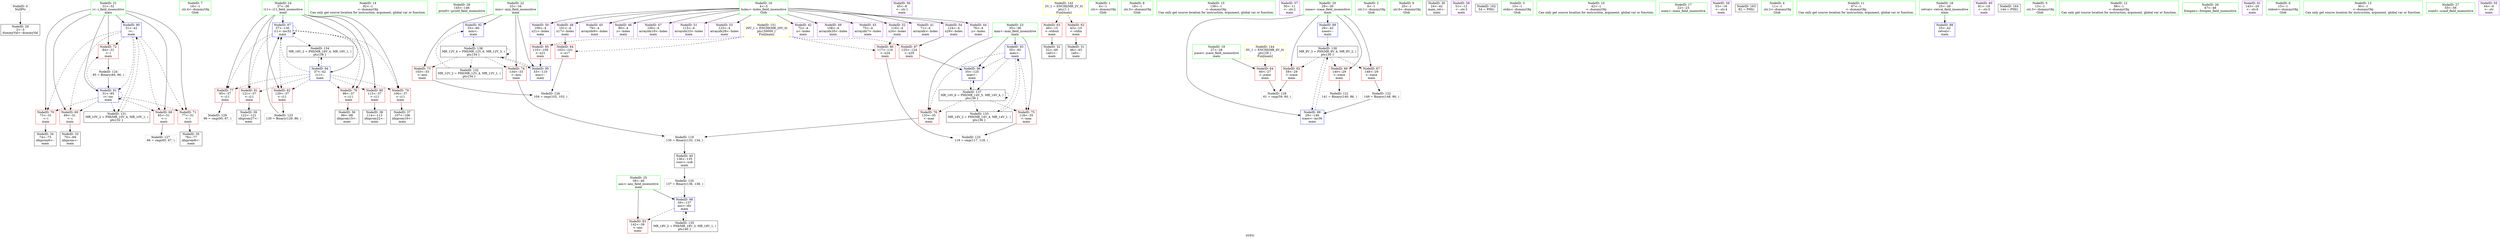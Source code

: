 digraph "SVFG" {
	label="SVFG";

	Node0x562742157fd0 [shape=record,color=grey,label="{NodeID: 0\nNullPtr}"];
	Node0x562742157fd0 -> Node0x56274216dcd0[style=solid];
	Node0x562742171eb0 [shape=record,color=blue,label="{NodeID: 90\n31\<--42\ni\<--\nmain\n}"];
	Node0x562742171eb0 -> Node0x562742170cd0[style=dashed];
	Node0x562742171eb0 -> Node0x562742170da0[style=dashed];
	Node0x562742171eb0 -> Node0x562742170e70[style=dashed];
	Node0x562742171eb0 -> Node0x562742170f40[style=dashed];
	Node0x562742171eb0 -> Node0x562742171010[style=dashed];
	Node0x562742171eb0 -> Node0x562742171f80[style=dashed];
	Node0x562742171eb0 -> Node0x5627421798c0[style=dashed];
	Node0x562742156f20 [shape=record,color=green,label="{NodeID: 7\n16\<--1\n.str.4\<--dummyObj\nGlob }"];
	Node0x56274216ed40 [shape=record,color=blue,label="{NodeID: 97\n37\<--130\ni11\<--inc32\nmain\n}"];
	Node0x56274216ed40 -> Node0x562742171420[style=dashed];
	Node0x56274216ed40 -> Node0x5627421714f0[style=dashed];
	Node0x56274216ed40 -> Node0x5627421715c0[style=dashed];
	Node0x56274216ed40 -> Node0x562742171690[style=dashed];
	Node0x56274216ed40 -> Node0x562742171760[style=dashed];
	Node0x56274216ed40 -> Node0x562742171830[style=dashed];
	Node0x56274216ed40 -> Node0x56274216ed40[style=dashed];
	Node0x56274216ed40 -> Node0x56274217a7c0[style=dashed];
	Node0x5627421584d0 [shape=record,color=green,label="{NodeID: 14\n92\<--1\n\<--dummyObj\nCan only get source location for instruction, argument, global var or function.}"];
	Node0x56274216d620 [shape=record,color=green,label="{NodeID: 21\n31\<--32\ni\<--i_field_insensitive\nmain\n}"];
	Node0x56274216d620 -> Node0x562742170cd0[style=solid];
	Node0x56274216d620 -> Node0x562742170da0[style=solid];
	Node0x56274216d620 -> Node0x562742170e70[style=solid];
	Node0x56274216d620 -> Node0x562742170f40[style=solid];
	Node0x56274216d620 -> Node0x562742171010[style=solid];
	Node0x56274216d620 -> Node0x562742171eb0[style=solid];
	Node0x56274216d620 -> Node0x562742171f80[style=solid];
	Node0x56274216dbd0 [shape=record,color=green,label="{NodeID: 28\n145\<--146\nprintf\<--printf_field_insensitive\n}"];
	Node0x56274216e1e0 [shape=record,color=black,label="{NodeID: 35\n78\<--77\nidxprom8\<--\nmain\n}"];
	Node0x56274216f610 [shape=record,color=grey,label="{NodeID: 125\n119 = cmp(117, 118, )\n}"];
	Node0x56274216e790 [shape=record,color=purple,label="{NodeID: 42\n72\<--4\nx\<--holes\nmain\n}"];
	Node0x562742179dc0 [shape=record,color=black,label="{NodeID: 132\nMR_12V_2 = PHI(MR_12V_4, MR_12V_1, )\npts\{34 \}\n}"];
	Node0x562742179dc0 -> Node0x562742172050[style=dashed];
	Node0x56274216fd60 [shape=record,color=purple,label="{NodeID: 49\n108\<--4\narrayidx20\<--holes\nmain\n}"];
	Node0x562742170310 [shape=record,color=purple,label="{NodeID: 56\n45\<--8\n\<--.str.1\nmain\n}"];
	Node0x5627421708c0 [shape=record,color=red,label="{NodeID: 63\n49\<--15\n\<--stdout\nmain\n}"];
	Node0x5627421708c0 -> Node0x56274216df70[style=solid];
	Node0x562742170e70 [shape=record,color=red,label="{NodeID: 70\n73\<--31\n\<--i\nmain\n}"];
	Node0x562742170e70 -> Node0x56274216e110[style=solid];
	Node0x562742171420 [shape=record,color=red,label="{NodeID: 77\n95\<--37\n\<--i11\nmain\n}"];
	Node0x562742171420 -> Node0x5627421754f0[style=solid];
	Node0x5627421719d0 [shape=record,color=red,label="{NodeID: 84\n102\<--101\n\<--x17\nmain\n}"];
	Node0x5627421719d0 -> Node0x56274216f790[style=solid];
	Node0x5627421572b0 [shape=record,color=green,label="{NodeID: 1\n6\<--1\n.str\<--dummyObj\nGlob }"];
	Node0x562742171f80 [shape=record,color=blue,label="{NodeID: 91\n31\<--85\ni\<--inc\nmain\n}"];
	Node0x562742171f80 -> Node0x562742170cd0[style=dashed];
	Node0x562742171f80 -> Node0x562742170da0[style=dashed];
	Node0x562742171f80 -> Node0x562742170e70[style=dashed];
	Node0x562742171f80 -> Node0x562742170f40[style=dashed];
	Node0x562742171f80 -> Node0x562742171010[style=dashed];
	Node0x562742171f80 -> Node0x562742171f80[style=dashed];
	Node0x562742171f80 -> Node0x5627421798c0[style=dashed];
	Node0x562742158170 [shape=record,color=green,label="{NodeID: 8\n18\<--1\n.str.5\<--dummyObj\nGlob }"];
	Node0x56274216ee10 [shape=record,color=blue,label="{NodeID: 98\n39\<--137\nans\<--div\nmain\n}"];
	Node0x56274216ee10 -> Node0x562742171900[style=dashed];
	Node0x56274216ee10 -> Node0x56274217acc0[style=dashed];
	Node0x5627421573a0 [shape=record,color=green,label="{NodeID: 15\n138\<--1\n\<--dummyObj\nCan only get source location for instruction, argument, global var or function.}"];
	Node0x56274216d6f0 [shape=record,color=green,label="{NodeID: 22\n33\<--34\nmin\<--min_field_insensitive\nmain\n}"];
	Node0x56274216d6f0 -> Node0x5627421710e0[style=solid];
	Node0x56274216d6f0 -> Node0x5627421711b0[style=solid];
	Node0x56274216d6f0 -> Node0x562742172050[style=solid];
	Node0x56274216d6f0 -> Node0x5627421722c0[style=solid];
	Node0x56274216dcd0 [shape=record,color=black,label="{NodeID: 29\n2\<--3\ndummyVal\<--dummyVal\n}"];
	Node0x562742173da0 [shape=record,color=grey,label="{NodeID: 119\n135 = Binary(133, 134, )\n}"];
	Node0x562742173da0 -> Node0x56274216e5f0[style=solid];
	Node0x56274216e2b0 [shape=record,color=black,label="{NodeID: 36\n99\<--98\nidxprom15\<--\nmain\n}"];
	Node0x56274216f790 [shape=record,color=grey,label="{NodeID: 126\n104 = cmp(102, 103, )\n}"];
	Node0x56274216e860 [shape=record,color=purple,label="{NodeID: 43\n75\<--4\narrayidx7\<--holes\nmain\n}"];
	Node0x56274217a2c0 [shape=record,color=black,label="{NodeID: 133\nMR_14V_2 = PHI(MR_14V_4, MR_14V_1, )\npts\{36 \}\n}"];
	Node0x56274217a2c0 -> Node0x562742172120[style=dashed];
	Node0x56274216fe30 [shape=record,color=purple,label="{NodeID: 50\n109\<--4\nx21\<--holes\nmain\n}"];
	Node0x56274216fe30 -> Node0x562742171aa0[style=solid];
	Node0x5627421703e0 [shape=record,color=purple,label="{NodeID: 57\n50\<--11\n\<--.str.2\nmain\n}"];
	Node0x562742170990 [shape=record,color=red,label="{NodeID: 64\n60\<--27\n\<--jcase\nmain\n}"];
	Node0x562742170990 -> Node0x56274216fa90[style=solid];
	Node0x562742170f40 [shape=record,color=red,label="{NodeID: 71\n77\<--31\n\<--i\nmain\n}"];
	Node0x562742170f40 -> Node0x56274216e1e0[style=solid];
	Node0x5627421714f0 [shape=record,color=red,label="{NodeID: 78\n98\<--37\n\<--i11\nmain\n}"];
	Node0x5627421714f0 -> Node0x56274216e2b0[style=solid];
	Node0x562742171aa0 [shape=record,color=red,label="{NodeID: 85\n110\<--109\n\<--x21\nmain\n}"];
	Node0x562742171aa0 -> Node0x5627421722c0[style=solid];
	Node0x5627421570d0 [shape=record,color=green,label="{NodeID: 2\n8\<--1\n.str.1\<--dummyObj\nGlob }"];
	Node0x562742172050 [shape=record,color=blue,label="{NodeID: 92\n33\<--90\nmin\<--\nmain\n}"];
	Node0x562742172050 -> Node0x56274217bbc0[style=dashed];
	Node0x562742158200 [shape=record,color=green,label="{NodeID: 9\n20\<--1\n.str.6\<--dummyObj\nGlob }"];
	Node0x56274216eee0 [shape=record,color=blue,label="{NodeID: 99\n29\<--149\nicase\<--inc36\nmain\n}"];
	Node0x56274216eee0 -> Node0x5627421793c0[style=dashed];
	Node0x5627421574a0 [shape=record,color=green,label="{NodeID: 16\n4\<--5\nholes\<--holes_field_insensitive\nGlob }"];
	Node0x5627421574a0 -> Node0x56274216e6c0[style=solid];
	Node0x5627421574a0 -> Node0x56274216e790[style=solid];
	Node0x5627421574a0 -> Node0x56274216e860[style=solid];
	Node0x5627421574a0 -> Node0x56274216e930[style=solid];
	Node0x5627421574a0 -> Node0x56274216ea00[style=solid];
	Node0x5627421574a0 -> Node0x56274216ead0[style=solid];
	Node0x5627421574a0 -> Node0x56274216eba0[style=solid];
	Node0x5627421574a0 -> Node0x56274216fc90[style=solid];
	Node0x5627421574a0 -> Node0x56274216fd60[style=solid];
	Node0x5627421574a0 -> Node0x56274216fe30[style=solid];
	Node0x5627421574a0 -> Node0x56274216ff00[style=solid];
	Node0x5627421574a0 -> Node0x56274216ffd0[style=solid];
	Node0x5627421574a0 -> Node0x5627421700a0[style=solid];
	Node0x5627421574a0 -> Node0x562742170170[style=solid];
	Node0x56274216d7c0 [shape=record,color=green,label="{NodeID: 23\n35\<--36\nmax\<--max_field_insensitive\nmain\n}"];
	Node0x56274216d7c0 -> Node0x562742171280[style=solid];
	Node0x56274216d7c0 -> Node0x562742171350[style=solid];
	Node0x56274216d7c0 -> Node0x562742172120[style=solid];
	Node0x56274216d7c0 -> Node0x56274216ec70[style=solid];
	Node0x56274216ddd0 [shape=record,color=black,label="{NodeID: 30\n24\<--42\nmain_ret\<--\nmain\n}"];
	Node0x562742173f20 [shape=record,color=grey,label="{NodeID: 120\n137 = Binary(136, 138, )\n}"];
	Node0x562742173f20 -> Node0x56274216ee10[style=solid];
	Node0x56274216e380 [shape=record,color=black,label="{NodeID: 37\n107\<--106\nidxprom19\<--\nmain\n}"];
	Node0x56274216f910 [shape=record,color=grey,label="{NodeID: 127\n66 = cmp(65, 67, )\n}"];
	Node0x56274216e930 [shape=record,color=purple,label="{NodeID: 44\n76\<--4\ny\<--holes\nmain\n}"];
	Node0x56274217a7c0 [shape=record,color=black,label="{NodeID: 134\nMR_16V_2 = PHI(MR_16V_4, MR_16V_1, )\npts\{38 \}\n}"];
	Node0x56274217a7c0 -> Node0x5627421721f0[style=dashed];
	Node0x56274216ff00 [shape=record,color=purple,label="{NodeID: 51\n115\<--4\narrayidx23\<--holes\nmain\n}"];
	Node0x5627421704b0 [shape=record,color=purple,label="{NodeID: 58\n51\<--13\n\<--.str.3\nmain\n}"];
	Node0x562742170a60 [shape=record,color=red,label="{NodeID: 65\n59\<--29\n\<--icase\nmain\n}"];
	Node0x562742170a60 -> Node0x56274216fa90[style=solid];
	Node0x562742171010 [shape=record,color=red,label="{NodeID: 72\n84\<--31\n\<--i\nmain\n}"];
	Node0x562742171010 -> Node0x56274216f490[style=solid];
	Node0x562742184bd0 [shape=record,color=black,label="{NodeID: 162\n54 = PHI()\n}"];
	Node0x5627421715c0 [shape=record,color=red,label="{NodeID: 79\n106\<--37\n\<--i11\nmain\n}"];
	Node0x5627421715c0 -> Node0x56274216e380[style=solid];
	Node0x562742171b70 [shape=record,color=red,label="{NodeID: 86\n117\<--116\n\<--x24\nmain\n}"];
	Node0x562742171b70 -> Node0x56274216f610[style=solid];
	Node0x562742156d40 [shape=record,color=green,label="{NodeID: 3\n10\<--1\nstdin\<--dummyObj\nGlob }"];
	Node0x562742172120 [shape=record,color=blue,label="{NodeID: 93\n35\<--92\nmax\<--\nmain\n}"];
	Node0x562742172120 -> Node0x562742171280[style=dashed];
	Node0x562742172120 -> Node0x562742171350[style=dashed];
	Node0x562742172120 -> Node0x56274216ec70[style=dashed];
	Node0x562742172120 -> Node0x56274217a2c0[style=dashed];
	Node0x562742172120 -> Node0x56274217b6c0[style=dashed];
	Node0x562742158300 [shape=record,color=green,label="{NodeID: 10\n42\<--1\n\<--dummyObj\nCan only get source location for instruction, argument, global var or function.}"];
	Node0x5627421575a0 [shape=record,color=green,label="{NodeID: 17\n22\<--23\nmain\<--main_field_insensitive\n}"];
	Node0x56274216d890 [shape=record,color=green,label="{NodeID: 24\n37\<--38\ni11\<--i11_field_insensitive\nmain\n}"];
	Node0x56274216d890 -> Node0x562742171420[style=solid];
	Node0x56274216d890 -> Node0x5627421714f0[style=solid];
	Node0x56274216d890 -> Node0x5627421715c0[style=solid];
	Node0x56274216d890 -> Node0x562742171690[style=solid];
	Node0x56274216d890 -> Node0x562742171760[style=solid];
	Node0x56274216d890 -> Node0x562742171830[style=solid];
	Node0x56274216d890 -> Node0x5627421721f0[style=solid];
	Node0x56274216d890 -> Node0x56274216ed40[style=solid];
	Node0x56274216dea0 [shape=record,color=black,label="{NodeID: 31\n46\<--43\ncall\<--\nmain\n}"];
	Node0x5627421740a0 [shape=record,color=grey,label="{NodeID: 121\n141 = Binary(140, 86, )\n}"];
	Node0x56274216e450 [shape=record,color=black,label="{NodeID: 38\n114\<--113\nidxprom22\<--\nmain\n}"];
	Node0x56274216fa90 [shape=record,color=grey,label="{NodeID: 128\n61 = cmp(59, 60, )\n}"];
	Node0x56274216ea00 [shape=record,color=purple,label="{NodeID: 45\n79\<--4\narrayidx9\<--holes\nmain\n}"];
	Node0x56274217acc0 [shape=record,color=black,label="{NodeID: 135\nMR_18V_2 = PHI(MR_18V_3, MR_18V_1, )\npts\{40 \}\n}"];
	Node0x56274217acc0 -> Node0x56274216ee10[style=dashed];
	Node0x56274216ffd0 [shape=record,color=purple,label="{NodeID: 52\n116\<--4\nx24\<--holes\nmain\n}"];
	Node0x56274216ffd0 -> Node0x562742171b70[style=solid];
	Node0x56274217cfc0 [shape=record,color=yellow,style=double,label="{NodeID: 142\n2V_1 = ENCHI(MR_2V_0)\npts\{1 \}\nFun[main]}"];
	Node0x56274217cfc0 -> Node0x5627421707f0[style=dashed];
	Node0x56274217cfc0 -> Node0x5627421708c0[style=dashed];
	Node0x562742170580 [shape=record,color=purple,label="{NodeID: 59\n53\<--16\n\<--.str.4\nmain\n}"];
	Node0x562742170b30 [shape=record,color=red,label="{NodeID: 66\n140\<--29\n\<--icase\nmain\n}"];
	Node0x562742170b30 -> Node0x5627421740a0[style=solid];
	Node0x5627421710e0 [shape=record,color=red,label="{NodeID: 73\n103\<--33\n\<--min\nmain\n}"];
	Node0x5627421710e0 -> Node0x56274216f790[style=solid];
	Node0x562742184cd0 [shape=record,color=black,label="{NodeID: 163\n82 = PHI()\n}"];
	Node0x562742171690 [shape=record,color=red,label="{NodeID: 80\n113\<--37\n\<--i11\nmain\n}"];
	Node0x562742171690 -> Node0x56274216e450[style=solid];
	Node0x562742171c40 [shape=record,color=red,label="{NodeID: 87\n125\<--124\n\<--x29\nmain\n}"];
	Node0x562742171c40 -> Node0x56274216ec70[style=solid];
	Node0x56274216c740 [shape=record,color=green,label="{NodeID: 4\n11\<--1\n.str.2\<--dummyObj\nGlob }"];
	Node0x5627421721f0 [shape=record,color=blue,label="{NodeID: 94\n37\<--42\ni11\<--\nmain\n}"];
	Node0x5627421721f0 -> Node0x562742171420[style=dashed];
	Node0x5627421721f0 -> Node0x5627421714f0[style=dashed];
	Node0x5627421721f0 -> Node0x5627421715c0[style=dashed];
	Node0x5627421721f0 -> Node0x562742171690[style=dashed];
	Node0x5627421721f0 -> Node0x562742171760[style=dashed];
	Node0x5627421721f0 -> Node0x562742171830[style=dashed];
	Node0x5627421721f0 -> Node0x56274216ed40[style=dashed];
	Node0x5627421721f0 -> Node0x56274217a7c0[style=dashed];
	Node0x56274216ca80 [shape=record,color=green,label="{NodeID: 11\n67\<--1\n\<--dummyObj\nCan only get source location for instruction, argument, global var or function.}"];
	Node0x56274216d470 [shape=record,color=green,label="{NodeID: 18\n25\<--26\nretval\<--retval_field_insensitive\nmain\n}"];
	Node0x56274216d470 -> Node0x562742171d10[style=solid];
	Node0x56274216d960 [shape=record,color=green,label="{NodeID: 25\n39\<--40\nans\<--ans_field_insensitive\nmain\n}"];
	Node0x56274216d960 -> Node0x562742171900[style=solid];
	Node0x56274216d960 -> Node0x56274216ee10[style=solid];
	Node0x56274216df70 [shape=record,color=black,label="{NodeID: 32\n52\<--49\ncall1\<--\nmain\n}"];
	Node0x562742174220 [shape=record,color=grey,label="{NodeID: 122\n149 = Binary(148, 86, )\n}"];
	Node0x562742174220 -> Node0x56274216eee0[style=solid];
	Node0x56274216e520 [shape=record,color=black,label="{NodeID: 39\n122\<--121\nidxprom27\<--\nmain\n}"];
	Node0x5627421754f0 [shape=record,color=grey,label="{NodeID: 129\n96 = cmp(95, 67, )\n}"];
	Node0x56274216ead0 [shape=record,color=purple,label="{NodeID: 46\n80\<--4\nz\<--holes\nmain\n}"];
	Node0x5627421700a0 [shape=record,color=purple,label="{NodeID: 53\n123\<--4\narrayidx28\<--holes\nmain\n}"];
	Node0x562742170650 [shape=record,color=purple,label="{NodeID: 60\n81\<--18\n\<--.str.5\nmain\n}"];
	Node0x562742170c00 [shape=record,color=red,label="{NodeID: 67\n148\<--29\n\<--icase\nmain\n}"];
	Node0x562742170c00 -> Node0x562742174220[style=solid];
	Node0x5627421711b0 [shape=record,color=red,label="{NodeID: 74\n134\<--33\n\<--min\nmain\n}"];
	Node0x5627421711b0 -> Node0x562742173da0[style=solid];
	Node0x562742184dd0 [shape=record,color=black,label="{NodeID: 164\n144 = PHI()\n}"];
	Node0x562742171760 [shape=record,color=red,label="{NodeID: 81\n121\<--37\n\<--i11\nmain\n}"];
	Node0x562742171760 -> Node0x56274216e520[style=solid];
	Node0x562742171d10 [shape=record,color=blue,label="{NodeID: 88\n25\<--42\nretval\<--\nmain\n}"];
	Node0x56274216c7d0 [shape=record,color=green,label="{NodeID: 5\n13\<--1\n.str.3\<--dummyObj\nGlob }"];
	Node0x5627421722c0 [shape=record,color=blue,label="{NodeID: 95\n33\<--110\nmin\<--\nmain\n}"];
	Node0x5627421722c0 -> Node0x56274217bbc0[style=dashed];
	Node0x56274216cb50 [shape=record,color=green,label="{NodeID: 12\n86\<--1\n\<--dummyObj\nCan only get source location for instruction, argument, global var or function.}"];
	Node0x56274216d500 [shape=record,color=green,label="{NodeID: 19\n27\<--28\njcase\<--jcase_field_insensitive\nmain\n}"];
	Node0x56274216d500 -> Node0x562742170990[style=solid];
	Node0x56274216da30 [shape=record,color=green,label="{NodeID: 26\n47\<--48\nfreopen\<--freopen_field_insensitive\n}"];
	Node0x56274216e040 [shape=record,color=black,label="{NodeID: 33\n70\<--69\nidxprom\<--\nmain\n}"];
	Node0x5627421743a0 [shape=record,color=grey,label="{NodeID: 123\n130 = Binary(129, 86, )\n}"];
	Node0x5627421743a0 -> Node0x56274216ed40[style=solid];
	Node0x56274216e5f0 [shape=record,color=black,label="{NodeID: 40\n136\<--135\nconv\<--sub\nmain\n}"];
	Node0x56274216e5f0 -> Node0x562742173f20[style=solid];
	Node0x5627421793c0 [shape=record,color=black,label="{NodeID: 130\nMR_8V_3 = PHI(MR_8V_4, MR_8V_2, )\npts\{30 \}\n}"];
	Node0x5627421793c0 -> Node0x562742170a60[style=dashed];
	Node0x5627421793c0 -> Node0x562742170b30[style=dashed];
	Node0x5627421793c0 -> Node0x562742170c00[style=dashed];
	Node0x5627421793c0 -> Node0x56274216eee0[style=dashed];
	Node0x56274216eba0 [shape=record,color=purple,label="{NodeID: 47\n100\<--4\narrayidx16\<--holes\nmain\n}"];
	Node0x56274217b6c0 [shape=record,color=black,label="{NodeID: 137\nMR_14V_6 = PHI(MR_14V_5, MR_14V_4, )\npts\{36 \}\n}"];
	Node0x56274217b6c0 -> Node0x562742171280[style=dashed];
	Node0x56274217b6c0 -> Node0x562742171350[style=dashed];
	Node0x56274217b6c0 -> Node0x56274216ec70[style=dashed];
	Node0x56274217b6c0 -> Node0x56274217a2c0[style=dashed];
	Node0x56274217b6c0 -> Node0x56274217b6c0[style=dashed];
	Node0x562742170170 [shape=record,color=purple,label="{NodeID: 54\n124\<--4\nx29\<--holes\nmain\n}"];
	Node0x562742170170 -> Node0x562742171c40[style=solid];
	Node0x56274217dbc0 [shape=record,color=yellow,style=double,label="{NodeID: 144\n6V_1 = ENCHI(MR_6V_0)\npts\{28 \}\nFun[main]}"];
	Node0x56274217dbc0 -> Node0x562742170990[style=dashed];
	Node0x562742170720 [shape=record,color=purple,label="{NodeID: 61\n143\<--20\n\<--.str.6\nmain\n}"];
	Node0x56274217e1e0 [shape=record,color=yellow,style=double,label="{NodeID: 151\n20V_1 = ENCHI(MR_20V_0)\npts\{50000 \}\nFun[main]}"];
	Node0x56274217e1e0 -> Node0x5627421719d0[style=dashed];
	Node0x56274217e1e0 -> Node0x562742171aa0[style=dashed];
	Node0x56274217e1e0 -> Node0x562742171b70[style=dashed];
	Node0x56274217e1e0 -> Node0x562742171c40[style=dashed];
	Node0x562742170cd0 [shape=record,color=red,label="{NodeID: 68\n65\<--31\n\<--i\nmain\n}"];
	Node0x562742170cd0 -> Node0x56274216f910[style=solid];
	Node0x562742171280 [shape=record,color=red,label="{NodeID: 75\n118\<--35\n\<--max\nmain\n}"];
	Node0x562742171280 -> Node0x56274216f610[style=solid];
	Node0x562742171830 [shape=record,color=red,label="{NodeID: 82\n129\<--37\n\<--i11\nmain\n}"];
	Node0x562742171830 -> Node0x5627421743a0[style=solid];
	Node0x562742171de0 [shape=record,color=blue,label="{NodeID: 89\n29\<--42\nicase\<--\nmain\n}"];
	Node0x562742171de0 -> Node0x5627421793c0[style=dashed];
	Node0x562742156e90 [shape=record,color=green,label="{NodeID: 6\n15\<--1\nstdout\<--dummyObj\nGlob }"];
	Node0x56274216ec70 [shape=record,color=blue,label="{NodeID: 96\n35\<--125\nmax\<--\nmain\n}"];
	Node0x56274216ec70 -> Node0x56274217b6c0[style=dashed];
	Node0x5627421583d0 [shape=record,color=green,label="{NodeID: 13\n90\<--1\n\<--dummyObj\nCan only get source location for instruction, argument, global var or function.}"];
	Node0x56274216d590 [shape=record,color=green,label="{NodeID: 20\n29\<--30\nicase\<--icase_field_insensitive\nmain\n}"];
	Node0x56274216d590 -> Node0x562742170a60[style=solid];
	Node0x56274216d590 -> Node0x562742170b30[style=solid];
	Node0x56274216d590 -> Node0x562742170c00[style=solid];
	Node0x56274216d590 -> Node0x562742171de0[style=solid];
	Node0x56274216d590 -> Node0x56274216eee0[style=solid];
	Node0x56274216db00 [shape=record,color=green,label="{NodeID: 27\n55\<--56\nscanf\<--scanf_field_insensitive\n}"];
	Node0x56274216e110 [shape=record,color=black,label="{NodeID: 34\n74\<--73\nidxprom6\<--\nmain\n}"];
	Node0x56274216f490 [shape=record,color=grey,label="{NodeID: 124\n85 = Binary(84, 86, )\n}"];
	Node0x56274216f490 -> Node0x562742171f80[style=solid];
	Node0x56274216e6c0 [shape=record,color=purple,label="{NodeID: 41\n71\<--4\narrayidx\<--holes\nmain\n}"];
	Node0x5627421798c0 [shape=record,color=black,label="{NodeID: 131\nMR_10V_2 = PHI(MR_10V_4, MR_10V_1, )\npts\{32 \}\n}"];
	Node0x5627421798c0 -> Node0x562742171eb0[style=dashed];
	Node0x56274216fc90 [shape=record,color=purple,label="{NodeID: 48\n101\<--4\nx17\<--holes\nmain\n}"];
	Node0x56274216fc90 -> Node0x5627421719d0[style=solid];
	Node0x56274217bbc0 [shape=record,color=black,label="{NodeID: 138\nMR_12V_4 = PHI(MR_12V_6, MR_12V_3, )\npts\{34 \}\n}"];
	Node0x56274217bbc0 -> Node0x5627421710e0[style=dashed];
	Node0x56274217bbc0 -> Node0x5627421711b0[style=dashed];
	Node0x56274217bbc0 -> Node0x5627421722c0[style=dashed];
	Node0x56274217bbc0 -> Node0x562742179dc0[style=dashed];
	Node0x56274217bbc0 -> Node0x56274217bbc0[style=dashed];
	Node0x562742170240 [shape=record,color=purple,label="{NodeID: 55\n44\<--6\n\<--.str\nmain\n}"];
	Node0x5627421707f0 [shape=record,color=red,label="{NodeID: 62\n43\<--10\n\<--stdin\nmain\n}"];
	Node0x5627421707f0 -> Node0x56274216dea0[style=solid];
	Node0x562742170da0 [shape=record,color=red,label="{NodeID: 69\n69\<--31\n\<--i\nmain\n}"];
	Node0x562742170da0 -> Node0x56274216e040[style=solid];
	Node0x562742171350 [shape=record,color=red,label="{NodeID: 76\n133\<--35\n\<--max\nmain\n}"];
	Node0x562742171350 -> Node0x562742173da0[style=solid];
	Node0x562742171900 [shape=record,color=red,label="{NodeID: 83\n142\<--39\n\<--ans\nmain\n}"];
}
